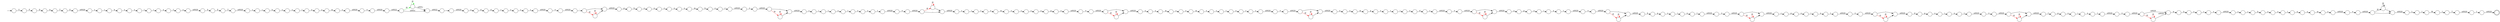 digraph Automaton {
  rankdir = LR;
  0 [shape=circle,label=""];
  0 -> 135 [label="\u0020"]
  1 [shape=circle,label=""];
  1 -> 1 [label="@",color=green2]
  1 -> 221 [label="\u005c"]
  2 [shape=circle,label=""];
  2 -> 100 [label="\u0020"]
  3 [shape=circle,label=""];
  3 -> 129 [label="a"]
  4 [shape=circle,label=""];
  4 -> 72 [label=","]
  5 [shape=circle,label=""];
  5 -> 41 [label="n"]
  6 [shape=circle,label=""];
  6 -> 139 [label="\u0020"]
  7 [shape=circle,label=""];
  7 -> 167 [label="o"]
  8 [shape=circle,label=""];
  8 -> 79 [label="w"]
  9 [shape=circle,label=""];
  9 -> 3 [label="s"]
  10 [shape=circle,label=""];
  10 -> 16 [label="d"]
  11 [shape=circle,label=""];
  11 -> 24 [label="="]
  12 [shape=circle,label=""];
  12 -> 158 [label=","]
  12 -> 31 [label="@",color=red]
  13 [shape=circle,label=""];
  13 -> 47 [label=","]
  13 -> 110 [label="@",color=red]
  14 [shape=circle,label=""];
  initial [shape=plaintext,label=""];
  initial -> 14
  14 -> 201 [label="U"]
  15 [shape=circle,label=""];
  15 -> 1 [label="@",color=green2]
  15 -> 221 [label="\u005c"]
  16 [shape=circle,label=""];
  16 -> 45 [label="r"]
  17 [shape=circle,label=""];
  17 -> 216 [label=","]
  17 -> 155 [label="@",color=red]
  18 [shape=circle,label=""];
  18 -> 105 [label="p"]
  19 [shape=circle,label=""];
  19 -> 182 [label="n"]
  20 [shape=circle,label=""];
  20 -> 183 [label="c"]
  21 [shape=circle,label=""];
  21 -> 7 [label="f"]
  22 [shape=circle,label=""];
  22 -> 133 [label=","]
  22 -> 98 [label="@",color=red]
  23 [shape=circle,label=""];
  23 -> 82 [label="M"]
  24 [shape=circle,label=""];
  24 -> 114 [label="\u0020"]
  25 [shape=circle,label=""];
  25 -> 189 [label="o"]
  26 [shape=circle,label=""];
  26 -> 156 [label="\u0020"]
  27 [shape=circle,label=""];
  27 -> 71 [label="r"]
  28 [shape=circle,label=""];
  28 -> 27 [label="e"]
  29 [shape=circle,label=""];
  29 -> 186 [label="e"]
  30 [shape=circle,label=""];
  30 -> 116 [label="n"]
  31 [shape=circle,label=""];
  31 -> 158 [label=","]
  31 -> 31 [label="@",color=red]
  32 [shape=circle,label=""];
  32 -> 15 [label="\u0022"]
  33 [shape=circle,label=""];
  33 -> 209 [label="\u0020"]
  34 [shape=circle,label=""];
  34 -> 175 [label="u"]
  35 [shape=circle,label=""];
  35 -> 119 [label=","]
  35 -> 35 [label="@",color=red]
  36 [shape=circle,label=""];
  36 -> 75 [label="o"]
  37 [shape=circle,label=""];
  37 -> 10 [label="d"]
  38 [shape=circle,label=""];
  38 -> 163 [label="m"]
  39 [shape=circle,label=""];
  39 -> 142 [label="r"]
  40 [shape=circle,label=""];
  40 -> 25 [label="p"]
  41 [shape=circle,label=""];
  41 -> 89 [label="a"]
  42 [shape=circle,label=""];
  42 -> 193 [label="t"]
  43 [shape=circle,label=""];
  43 -> 198 [label="i"]
  44 [shape=circle,label=""];
  44 -> 80 [label=","]
  44 -> 91 [label="@",color=red]
  45 [shape=circle,label=""];
  45 -> 49 [label="e"]
  46 [shape=circle,label=""];
  46 -> 6 [label="T"]
  47 [shape=circle,label=""];
  47 -> 148 [label="\u0020"]
  48 [shape=circle,label=""];
  48 -> 226 [label="e"]
  49 [shape=circle,label=""];
  49 -> 58 [label="s"]
  50 [shape=circle,label=""];
  50 -> 46 [label="E"]
  51 [shape=circle,label=""];
  51 -> 9 [label="s"]
  52 [shape=circle,label=""];
  52 -> 146 [label="e"]
  53 [shape=circle,label=""];
  53 -> 223 [label="\u0020"]
  54 [shape=circle,label=""];
  54 -> 190 [label="\u0020"]
  55 [shape=circle,label=""];
  55 -> 113 [label="D"]
  56 [shape=circle,label=""];
  56 -> 117 [label="="]
  57 [shape=circle,label=""];
  57 -> 140 [label="t"]
  58 [shape=circle,label=""];
  58 -> 168 [label="s"]
  59 [shape=circle,label=""];
  59 -> 5 [label="l"]
  60 [shape=circle,label=""];
  60 -> 169 [label="t"]
  61 [shape=circle,label=""];
  61 -> 36 [label="o"]
  62 [shape=circle,label=""];
  62 -> 181 [label="m"]
  63 [shape=circle,label=""];
  63 -> 34 [label="n"]
  64 [shape=circle,label=""];
  64 -> 95 [label="e"]
  65 [shape=circle,label=""];
  65 -> 64 [label="r"]
  66 [shape=circle,label=""];
  66 -> 188 [label="t"]
  67 [shape=circle,label=""];
  67 -> 157 [label="i"]
  68 [shape=circle,label=""];
  68 -> 137 [label="i"]
  69 [shape=circle,label=""];
  69 -> 106 [label="="]
  70 [shape=circle,label=""];
  70 -> 78 [label="p"]
  71 [shape=circle,label=""];
  71 -> 138 [label="\u0020"]
  72 [shape=circle,label=""];
  72 -> 174 [label="\u0020"]
  73 [shape=circle,label=""];
  73 -> 220 [label="t"]
  74 [shape=circle,label=""];
  74 -> 21 [label="n"]
  75 [shape=circle,label=""];
  75 -> 94 [label="l"]
  76 [shape=circle,label=""];
  76 -> 222 [label="s"]
  77 [shape=circle,label=""];
  77 -> 124 [label=","]
  77 -> 149 [label="@",color=red]
  78 [shape=circle,label=""];
  78 -> 161 [label="h"]
  79 [shape=circle,label=""];
  79 -> 207 [label="h"]
  80 [shape=circle,label=""];
  80 -> 212 [label="\u0020"]
  81 [shape=circle,label=""];
  81 -> 50 [label="S"]
  82 [shape=circle,label=""];
  82 -> 211 [label="I"]
  83 [shape=circle,label=""];
  83 -> 90 [label="e"]
  84 [shape=circle,label=""];
  84 -> 173 [label="n"]
  85 [shape=circle,label=""];
  85 -> 11 [label="\u0020"]
  86 [shape=circle,label=""];
  86 -> 185 [label="e"]
  87 [shape=circle,label=""];
  87 -> 204 [label="t"]
  88 [shape=circle,label=""];
  88 -> 13 [label="\u0020"]
  89 [shape=circle,label=""];
  89 -> 118 [label="m"]
  90 [shape=circle,label=""];
  90 -> 145 [label="\u0020"]
  91 [shape=circle,label=""];
  91 -> 80 [label=","]
  91 -> 91 [label="@",color=red]
  92 [shape=circle,label=""];
  92 -> 128 [label="m"]
  93 [shape=circle,label=""];
  93 -> 102 [label="o"]
  94 [shape=circle,label=""];
  94 -> 74 [label="i"]
  95 [shape=circle,label=""];
  95 -> 76 [label="\u0020"]
  96 [shape=circle,label=""];
  96 -> 96 [label="@"]
  96 -> 123 [label="'"]
  97 [shape=circle,label=""];
  97 -> 225 [label="t"]
  98 [shape=circle,label=""];
  98 -> 133 [label=","]
  98 -> 98 [label="@",color=red]
  99 [shape=circle,label=""];
  99 -> 26 [label="="]
  100 [shape=circle,label=""];
  100 -> 109 [label="n"]
  101 [shape=circle,label=""];
  101 -> 17 [label="\u0020"]
  102 [shape=circle,label=""];
  102 -> 84 [label="l"]
  103 [shape=circle,label=""];
  103 -> 44 [label="\u0020"]
  104 [shape=circle,label=""];
  104 -> 159 [label="p"]
  105 [shape=circle,label=""];
  105 -> 68 [label="o"]
  106 [shape=circle,label=""];
  106 -> 108 [label="\u0020"]
  107 [shape=circle,label=""];
  107 -> 33 [label="="]
  108 [shape=circle,label=""];
  108 -> 165 [label="@",color=red]
  108 -> 8 [label="\u0020"]
  109 [shape=circle,label=""];
  109 -> 38 [label="u"]
  110 [shape=circle,label=""];
  110 -> 47 [label=","]
  110 -> 110 [label="@",color=red]
  111 [shape=circle,label=""];
  111 -> 87 [label="n"]
  112 [shape=circle,label=""];
  112 -> 23 [label="I"]
  113 [shape=circle,label=""];
  113 -> 122 [label="A"]
  114 [shape=circle,label=""];
  114 -> 210 [label=","]
  114 -> 153 [label="@",color=red]
  115 [shape=circle,label=""];
  115 -> 77 [label="\u0020"]
  116 [shape=circle,label=""];
  116 -> 62 [label="u"]
  117 [shape=circle,label=""];
  117 -> 134 [label="\u0020"]
  118 [shape=circle,label=""];
  118 -> 162 [label="e"]
  119 [shape=circle,label=""];
  119 -> 160 [label="\u0020"]
  120 [shape=circle,label=""];
  120 -> 203 [label="d"]
  121 [shape=circle,label=""];
  121 -> 126 [label="o"]
  122 [shape=circle,label=""];
  122 -> 214 [label="T"]
  123 [shape=circle,label=""];
  123 -> 199 [label="\u0020"]
  124 [shape=circle,label=""];
  124 -> 164 [label="\u0020"]
  125 [shape=circle,label=""];
  125 -> 115 [label="="]
  126 [shape=circle,label=""];
  126 -> 196 [label="d"]
  127 [shape=circle,label=""];
  127 -> 93 [label="o"]
  128 [shape=circle,label=""];
  128 -> 51 [label="e"]
  129 [shape=circle,label=""];
  129 -> 83 [label="g"]
  130 [shape=circle,label=""];
  130 -> 171 [label="s"]
  131 [shape=circle,label=""];
  131 -> 39 [label="e"]
  132 [shape=circle,label=""];
  132 -> 48 [label="s"]
  133 [shape=circle,label=""];
  133 -> 120 [label="\u0020"]
  134 [shape=circle,label=""];
  134 -> 205 [label=","]
  134 -> 187 [label="@",color=red]
  135 [shape=doublecircle,label=""];
  136 [shape=circle,label=""];
  136 -> 57 [label="n"]
  137 [shape=circle,label=""];
  137 -> 66 [label="n"]
  138 [shape=circle,label=""];
  138 -> 88 [label="="]
  139 [shape=circle,label=""];
  139 -> 20 [label="s"]
  140 [shape=circle,label=""];
  140 -> 144 [label="\u0020"]
  141 [shape=circle,label=""];
  141 -> 32 [label="\u0020"]
  142 [shape=circle,label=""];
  142 -> 121 [label="i"]
  143 [shape=circle,label=""];
  143 -> 67 [label="o"]
  144 [shape=circle,label=""];
  144 -> 103 [label="="]
  145 [shape=circle,label=""];
  145 -> 101 [label="="]
  146 [shape=circle,label=""];
  146 -> 194 [label="s"]
  147 [shape=circle,label=""];
  147 -> 136 [label="i"]
  148 [shape=circle,label=""];
  148 -> 43 [label="s"]
  149 [shape=circle,label=""];
  149 -> 124 [label=","]
  149 -> 149 [label="@",color=red]
  150 [shape=circle,label=""];
  150 -> 96 [label="@"]
  150 -> 123 [label="'"]
  151 [shape=circle,label=""];
  151 -> 191 [label="o"]
  152 [shape=circle,label=""];
  152 -> 130 [label="r"]
  153 [shape=circle,label=""];
  153 -> 210 [label=","]
  153 -> 153 [label="@",color=red]
  154 [shape=circle,label=""];
  154 -> 177 [label="\u0020"]
  155 [shape=circle,label=""];
  155 -> 216 [label=","]
  155 -> 155 [label="@",color=red]
  156 [shape=circle,label=""];
  156 -> 2 [label=","]
  156 -> 184 [label="@",color=red]
  157 [shape=circle,label=""];
  157 -> 73 [label="n"]
  158 [shape=circle,label=""];
  158 -> 70 [label="\u0020"]
  159 [shape=circle,label=""];
  159 -> 147 [label="o"]
  160 [shape=circle,label=""];
  160 -> 200 [label="s"]
  161 [shape=circle,label=""];
  161 -> 19 [label="o"]
  162 [shape=circle,label=""];
  162 -> 208 [label="\u0020"]
  163 [shape=circle,label=""];
  163 -> 131 [label="p"]
  164 [shape=circle,label=""];
  164 -> 18 [label="f"]
  165 [shape=circle,label=""];
  165 -> 165 [label="@",color=red]
  165 -> 8 [label="\u0020"]
  166 [shape=circle,label=""];
  166 -> 54 [label="="]
  167 [shape=circle,label=""];
  167 -> 81 [label="\u0020"]
  168 [shape=circle,label=""];
  168 -> 166 [label="\u0020"]
  169 [shape=circle,label=""];
  169 -> 107 [label="\u0020"]
  170 [shape=circle,label=""];
  170 -> 22 [label="\u0020"]
  171 [shape=circle,label=""];
  171 -> 99 [label="\u0020"]
  172 [shape=circle,label=""];
  172 -> 61 [label="h"]
  173 [shape=circle,label=""];
  173 -> 179 [label="a"]
  174 [shape=circle,label=""];
  174 -> 37 [label="a"]
  175 [shape=circle,label=""];
  175 -> 132 [label="m"]
  176 [shape=circle,label=""];
  176 -> 172 [label="c"]
  177 [shape=circle,label=""];
  177 -> 0 [label="1"]
  178 [shape=circle,label=""];
  178 -> 217 [label="i"]
  179 [shape=circle,label=""];
  179 -> 192 [label="m"]
  180 [shape=circle,label=""];
  180 -> 127 [label="h"]
  181 [shape=circle,label=""];
  181 -> 28 [label="b"]
  182 [shape=circle,label=""];
  182 -> 30 [label="e"]
  183 [shape=circle,label=""];
  183 -> 151 [label="h"]
  184 [shape=circle,label=""];
  184 -> 2 [label=","]
  184 -> 184 [label="@",color=red]
  185 [shape=circle,label=""];
  185 -> 29 [label="t"]
  186 [shape=circle,label=""];
  186 -> 60 [label="x"]
  187 [shape=circle,label=""];
  187 -> 205 [label=","]
  187 -> 187 [label="@",color=red]
  188 [shape=circle,label=""];
  188 -> 69 [label="\u0020"]
  189 [shape=circle,label=""];
  189 -> 111 [label="i"]
  190 [shape=circle,label=""];
  190 -> 12 [label="'"]
  191 [shape=circle,label=""];
  191 -> 59 [label="o"]
  192 [shape=circle,label=""];
  192 -> 195 [label="e"]
  193 [shape=circle,label=""];
  193 -> 197 [label="\u0020"]
  194 [shape=circle,label=""];
  194 -> 215 [label="t"]
  195 [shape=circle,label=""];
  195 -> 219 [label="\u0020"]
  196 [shape=circle,label=""];
  196 -> 85 [label="s"]
  197 [shape=circle,label=""];
  197 -> 170 [label="="]
  198 [shape=circle,label=""];
  198 -> 86 [label="t"]
  199 [shape=circle,label=""];
  199 -> 112 [label="L"]
  200 [shape=circle,label=""];
  200 -> 97 [label="i"]
  201 [shape=circle,label=""];
  201 -> 55 [label="P"]
  202 [shape=circle,label=""];
  202 -> 40 [label="a"]
  203 [shape=circle,label=""];
  203 -> 143 [label="p"]
  204 [shape=circle,label=""];
  204 -> 56 [label="\u0020"]
  205 [shape=circle,label=""];
  205 -> 206 [label="\u0020"]
  206 [shape=circle,label=""];
  206 -> 104 [label="b"]
  207 [shape=circle,label=""];
  207 -> 65 [label="e"]
  208 [shape=circle,label=""];
  208 -> 141 [label="="]
  209 [shape=circle,label=""];
  209 -> 119 [label=","]
  209 -> 35 [label="@",color=red]
  210 [shape=circle,label=""];
  210 -> 202 [label="\u0020"]
  211 [shape=circle,label=""];
  211 -> 154 [label="T"]
  212 [shape=circle,label=""];
  212 -> 213 [label="c"]
  213 [shape=circle,label=""];
  213 -> 218 [label="p"]
  214 [shape=circle,label=""];
  214 -> 53 [label="E"]
  215 [shape=circle,label=""];
  215 -> 152 [label="e"]
  216 [shape=circle,label=""];
  216 -> 63 [label="\u0020"]
  217 [shape=circle,label=""];
  217 -> 42 [label="n"]
  218 [shape=circle,label=""];
  218 -> 178 [label="o"]
  219 [shape=circle,label=""];
  219 -> 224 [label="="]
  220 [shape=circle,label=""];
  220 -> 125 [label="\u0020"]
  221 [shape=circle,label=""];
  221 -> 4 [label="\u0022"]
  222 [shape=circle,label=""];
  222 -> 180 [label="c"]
  223 [shape=circle,label=""];
  223 -> 176 [label="s"]
  224 [shape=circle,label=""];
  224 -> 150 [label="\u0020"]
  225 [shape=circle,label=""];
  225 -> 92 [label="e"]
  226 [shape=circle,label=""];
  226 -> 52 [label="m"]
}
